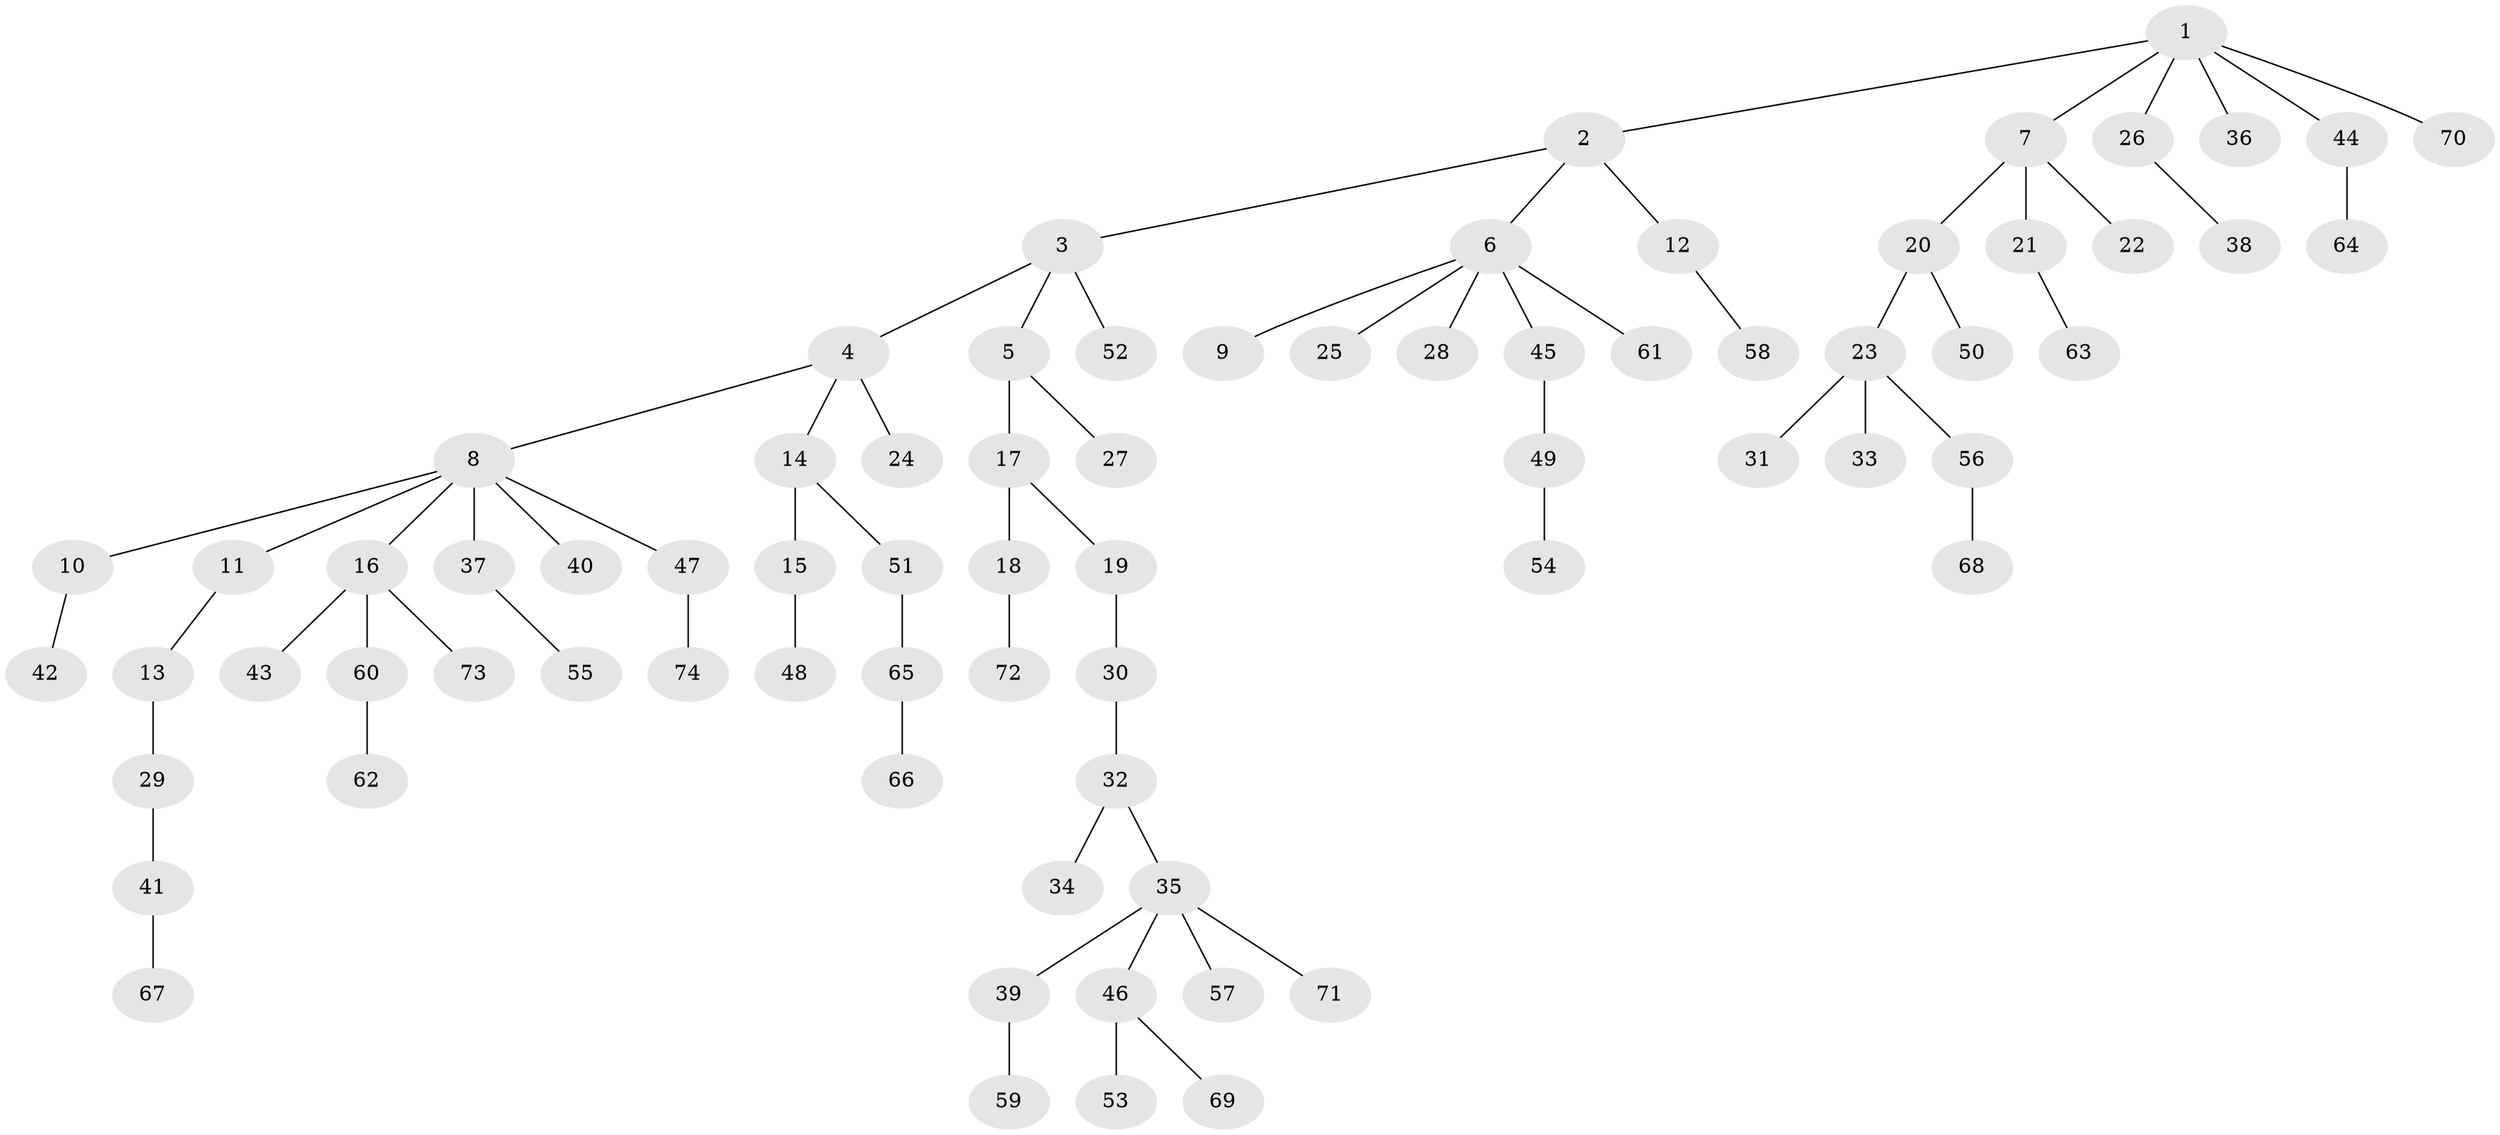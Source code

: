 // coarse degree distribution, {5: 0.044444444444444446, 4: 0.044444444444444446, 3: 0.15555555555555556, 2: 0.2222222222222222, 6: 0.022222222222222223, 1: 0.5111111111111111}
// Generated by graph-tools (version 1.1) at 2025/51/03/04/25 22:51:42]
// undirected, 74 vertices, 73 edges
graph export_dot {
  node [color=gray90,style=filled];
  1;
  2;
  3;
  4;
  5;
  6;
  7;
  8;
  9;
  10;
  11;
  12;
  13;
  14;
  15;
  16;
  17;
  18;
  19;
  20;
  21;
  22;
  23;
  24;
  25;
  26;
  27;
  28;
  29;
  30;
  31;
  32;
  33;
  34;
  35;
  36;
  37;
  38;
  39;
  40;
  41;
  42;
  43;
  44;
  45;
  46;
  47;
  48;
  49;
  50;
  51;
  52;
  53;
  54;
  55;
  56;
  57;
  58;
  59;
  60;
  61;
  62;
  63;
  64;
  65;
  66;
  67;
  68;
  69;
  70;
  71;
  72;
  73;
  74;
  1 -- 2;
  1 -- 7;
  1 -- 26;
  1 -- 36;
  1 -- 44;
  1 -- 70;
  2 -- 3;
  2 -- 6;
  2 -- 12;
  3 -- 4;
  3 -- 5;
  3 -- 52;
  4 -- 8;
  4 -- 14;
  4 -- 24;
  5 -- 17;
  5 -- 27;
  6 -- 9;
  6 -- 25;
  6 -- 28;
  6 -- 45;
  6 -- 61;
  7 -- 20;
  7 -- 21;
  7 -- 22;
  8 -- 10;
  8 -- 11;
  8 -- 16;
  8 -- 37;
  8 -- 40;
  8 -- 47;
  10 -- 42;
  11 -- 13;
  12 -- 58;
  13 -- 29;
  14 -- 15;
  14 -- 51;
  15 -- 48;
  16 -- 43;
  16 -- 60;
  16 -- 73;
  17 -- 18;
  17 -- 19;
  18 -- 72;
  19 -- 30;
  20 -- 23;
  20 -- 50;
  21 -- 63;
  23 -- 31;
  23 -- 33;
  23 -- 56;
  26 -- 38;
  29 -- 41;
  30 -- 32;
  32 -- 34;
  32 -- 35;
  35 -- 39;
  35 -- 46;
  35 -- 57;
  35 -- 71;
  37 -- 55;
  39 -- 59;
  41 -- 67;
  44 -- 64;
  45 -- 49;
  46 -- 53;
  46 -- 69;
  47 -- 74;
  49 -- 54;
  51 -- 65;
  56 -- 68;
  60 -- 62;
  65 -- 66;
}
